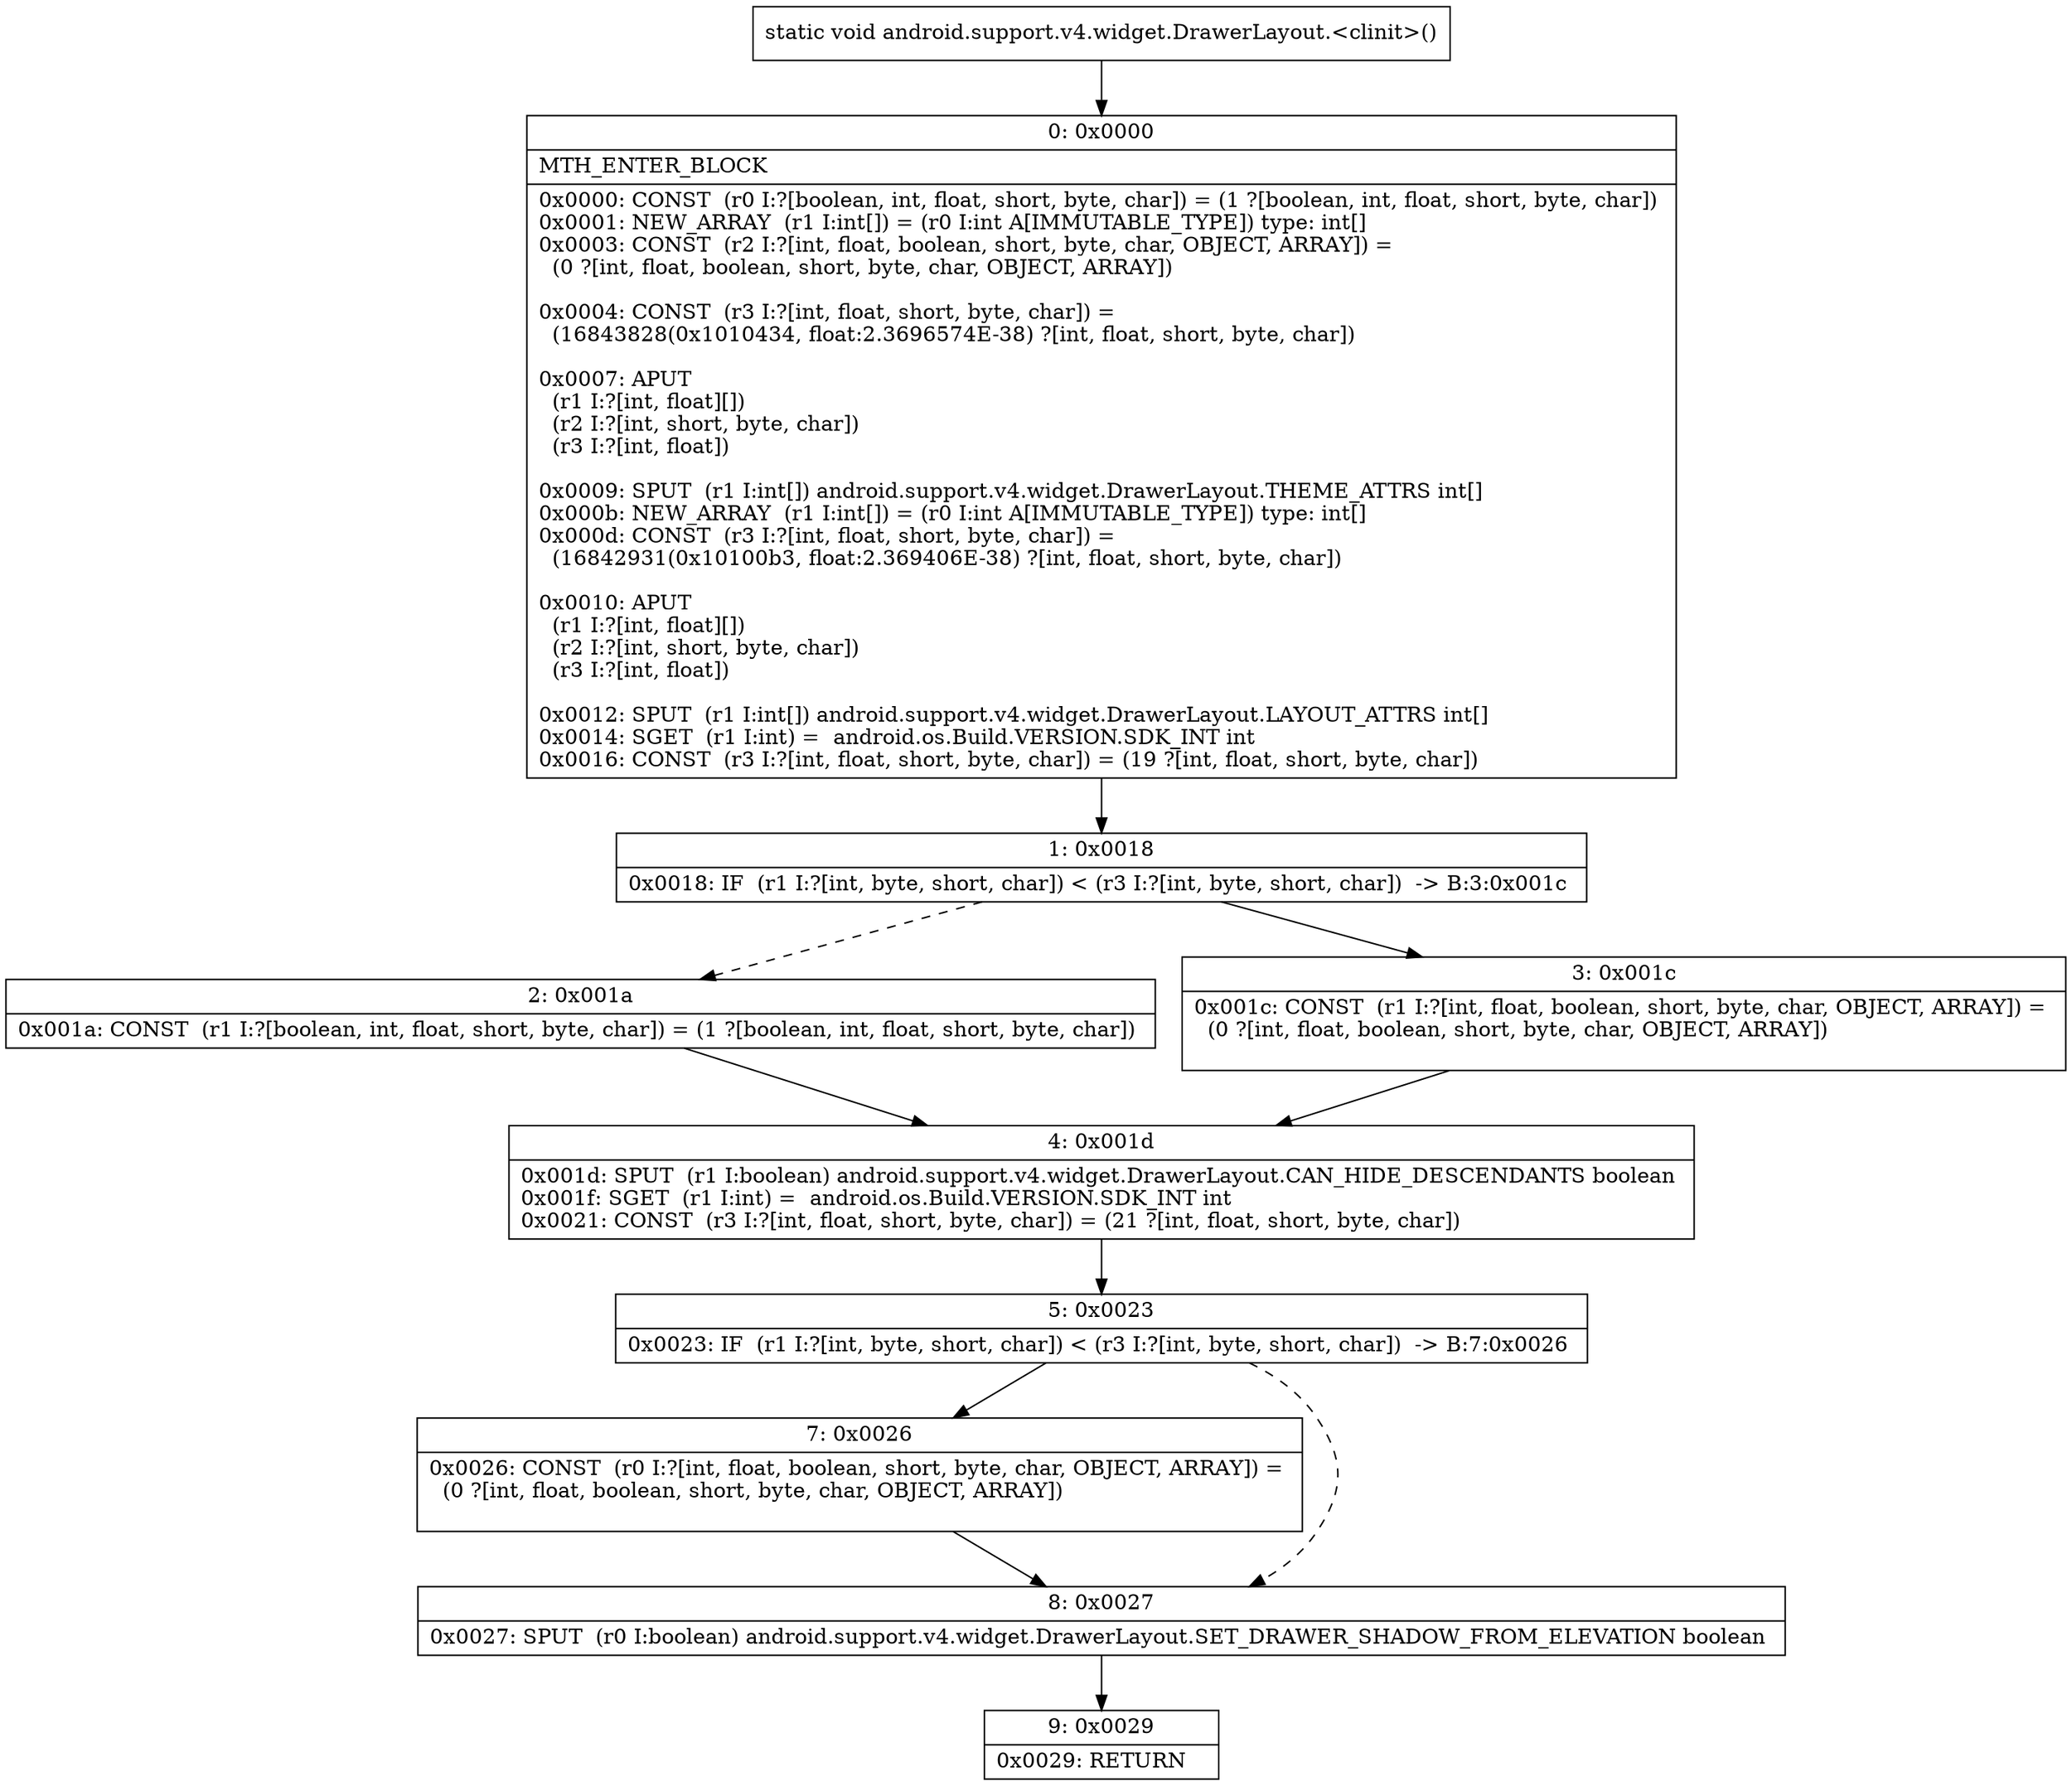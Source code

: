 digraph "CFG forandroid.support.v4.widget.DrawerLayout.\<clinit\>()V" {
Node_0 [shape=record,label="{0\:\ 0x0000|MTH_ENTER_BLOCK\l|0x0000: CONST  (r0 I:?[boolean, int, float, short, byte, char]) = (1 ?[boolean, int, float, short, byte, char]) \l0x0001: NEW_ARRAY  (r1 I:int[]) = (r0 I:int A[IMMUTABLE_TYPE]) type: int[] \l0x0003: CONST  (r2 I:?[int, float, boolean, short, byte, char, OBJECT, ARRAY]) = \l  (0 ?[int, float, boolean, short, byte, char, OBJECT, ARRAY])\l \l0x0004: CONST  (r3 I:?[int, float, short, byte, char]) = \l  (16843828(0x1010434, float:2.3696574E\-38) ?[int, float, short, byte, char])\l \l0x0007: APUT  \l  (r1 I:?[int, float][])\l  (r2 I:?[int, short, byte, char])\l  (r3 I:?[int, float])\l \l0x0009: SPUT  (r1 I:int[]) android.support.v4.widget.DrawerLayout.THEME_ATTRS int[] \l0x000b: NEW_ARRAY  (r1 I:int[]) = (r0 I:int A[IMMUTABLE_TYPE]) type: int[] \l0x000d: CONST  (r3 I:?[int, float, short, byte, char]) = \l  (16842931(0x10100b3, float:2.369406E\-38) ?[int, float, short, byte, char])\l \l0x0010: APUT  \l  (r1 I:?[int, float][])\l  (r2 I:?[int, short, byte, char])\l  (r3 I:?[int, float])\l \l0x0012: SPUT  (r1 I:int[]) android.support.v4.widget.DrawerLayout.LAYOUT_ATTRS int[] \l0x0014: SGET  (r1 I:int) =  android.os.Build.VERSION.SDK_INT int \l0x0016: CONST  (r3 I:?[int, float, short, byte, char]) = (19 ?[int, float, short, byte, char]) \l}"];
Node_1 [shape=record,label="{1\:\ 0x0018|0x0018: IF  (r1 I:?[int, byte, short, char]) \< (r3 I:?[int, byte, short, char])  \-\> B:3:0x001c \l}"];
Node_2 [shape=record,label="{2\:\ 0x001a|0x001a: CONST  (r1 I:?[boolean, int, float, short, byte, char]) = (1 ?[boolean, int, float, short, byte, char]) \l}"];
Node_3 [shape=record,label="{3\:\ 0x001c|0x001c: CONST  (r1 I:?[int, float, boolean, short, byte, char, OBJECT, ARRAY]) = \l  (0 ?[int, float, boolean, short, byte, char, OBJECT, ARRAY])\l \l}"];
Node_4 [shape=record,label="{4\:\ 0x001d|0x001d: SPUT  (r1 I:boolean) android.support.v4.widget.DrawerLayout.CAN_HIDE_DESCENDANTS boolean \l0x001f: SGET  (r1 I:int) =  android.os.Build.VERSION.SDK_INT int \l0x0021: CONST  (r3 I:?[int, float, short, byte, char]) = (21 ?[int, float, short, byte, char]) \l}"];
Node_5 [shape=record,label="{5\:\ 0x0023|0x0023: IF  (r1 I:?[int, byte, short, char]) \< (r3 I:?[int, byte, short, char])  \-\> B:7:0x0026 \l}"];
Node_7 [shape=record,label="{7\:\ 0x0026|0x0026: CONST  (r0 I:?[int, float, boolean, short, byte, char, OBJECT, ARRAY]) = \l  (0 ?[int, float, boolean, short, byte, char, OBJECT, ARRAY])\l \l}"];
Node_8 [shape=record,label="{8\:\ 0x0027|0x0027: SPUT  (r0 I:boolean) android.support.v4.widget.DrawerLayout.SET_DRAWER_SHADOW_FROM_ELEVATION boolean \l}"];
Node_9 [shape=record,label="{9\:\ 0x0029|0x0029: RETURN   \l}"];
MethodNode[shape=record,label="{static void android.support.v4.widget.DrawerLayout.\<clinit\>() }"];
MethodNode -> Node_0;
Node_0 -> Node_1;
Node_1 -> Node_2[style=dashed];
Node_1 -> Node_3;
Node_2 -> Node_4;
Node_3 -> Node_4;
Node_4 -> Node_5;
Node_5 -> Node_7;
Node_5 -> Node_8[style=dashed];
Node_7 -> Node_8;
Node_8 -> Node_9;
}

